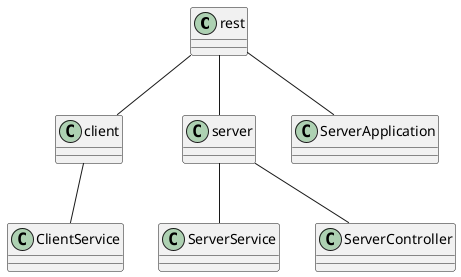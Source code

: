@startuml Core Diagram
scale 1
rest -- client
rest -- server

rest -- ServerApplication
client -- ClientService
server -- ServerService
server -- ServerController

@enduml